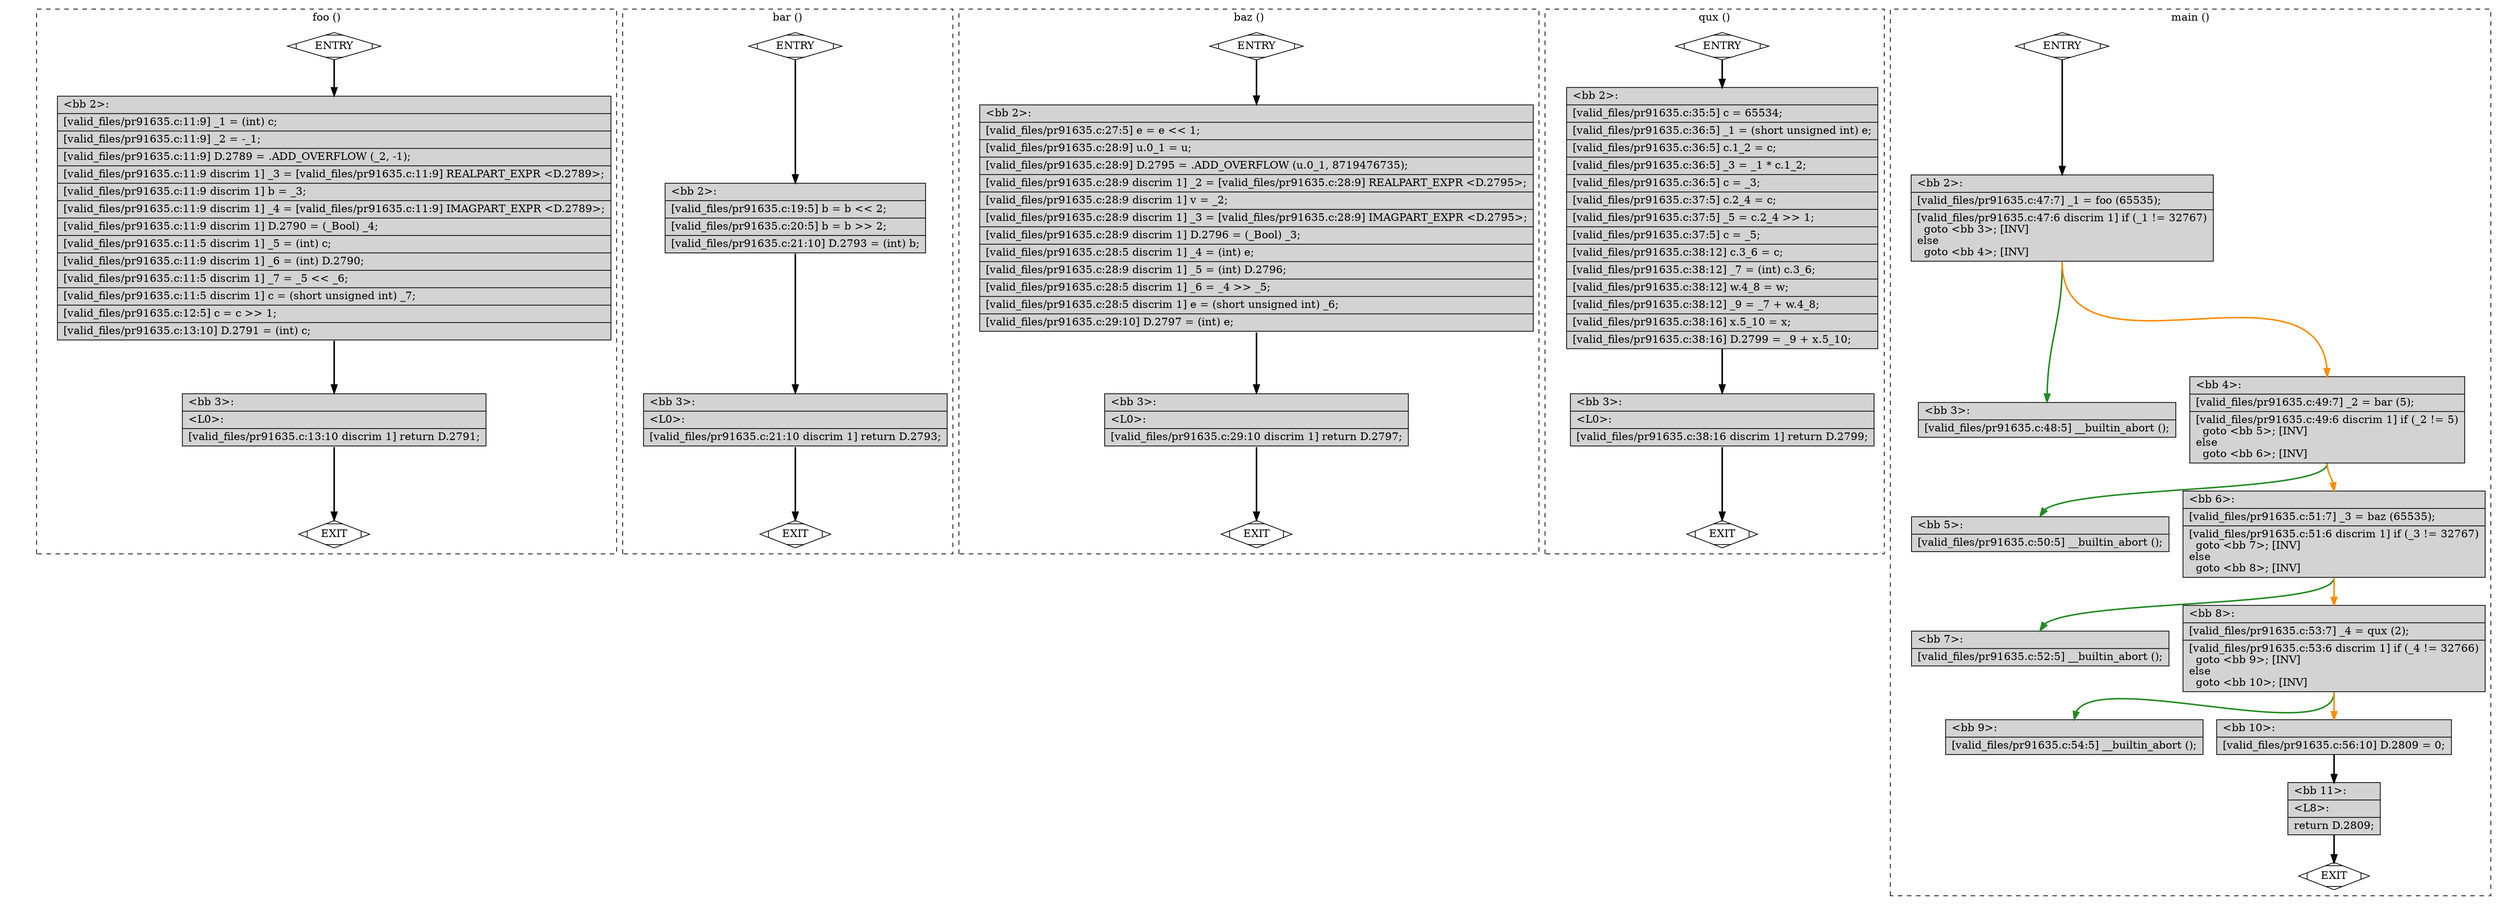 digraph "a-pr91635.c.015t.cfg" {
overlap=false;
subgraph "cluster_foo" {
	style="dashed";
	color="black";
	label="foo ()";
	fn_0_basic_block_0 [shape=Mdiamond,style=filled,fillcolor=white,label="ENTRY"];

	fn_0_basic_block_1 [shape=Mdiamond,style=filled,fillcolor=white,label="EXIT"];

	fn_0_basic_block_2 [shape=record,style=filled,fillcolor=lightgrey,label="{\<bb\ 2\>:\l\
|[valid_files/pr91635.c:11:9]\ _1\ =\ (int)\ c;\l\
|[valid_files/pr91635.c:11:9]\ _2\ =\ -_1;\l\
|[valid_files/pr91635.c:11:9]\ D.2789\ =\ .ADD_OVERFLOW\ (_2,\ -1);\l\
|[valid_files/pr91635.c:11:9\ discrim\ 1]\ _3\ =\ [valid_files/pr91635.c:11:9]\ REALPART_EXPR\ \<D.2789\>;\l\
|[valid_files/pr91635.c:11:9\ discrim\ 1]\ b\ =\ _3;\l\
|[valid_files/pr91635.c:11:9\ discrim\ 1]\ _4\ =\ [valid_files/pr91635.c:11:9]\ IMAGPART_EXPR\ \<D.2789\>;\l\
|[valid_files/pr91635.c:11:9\ discrim\ 1]\ D.2790\ =\ (_Bool)\ _4;\l\
|[valid_files/pr91635.c:11:5\ discrim\ 1]\ _5\ =\ (int)\ c;\l\
|[valid_files/pr91635.c:11:9\ discrim\ 1]\ _6\ =\ (int)\ D.2790;\l\
|[valid_files/pr91635.c:11:5\ discrim\ 1]\ _7\ =\ _5\ \<\<\ _6;\l\
|[valid_files/pr91635.c:11:5\ discrim\ 1]\ c\ =\ (short\ unsigned\ int)\ _7;\l\
|[valid_files/pr91635.c:12:5]\ c\ =\ c\ \>\>\ 1;\l\
|[valid_files/pr91635.c:13:10]\ D.2791\ =\ (int)\ c;\l\
}"];

	fn_0_basic_block_3 [shape=record,style=filled,fillcolor=lightgrey,label="{\<bb\ 3\>:\l\
|\<L0\>:\l\
|[valid_files/pr91635.c:13:10\ discrim\ 1]\ return\ D.2791;\l\
}"];

	fn_0_basic_block_0:s -> fn_0_basic_block_2:n [style="solid,bold",color=black,weight=100,constraint=true];
	fn_0_basic_block_2:s -> fn_0_basic_block_3:n [style="solid,bold",color=black,weight=100,constraint=true];
	fn_0_basic_block_3:s -> fn_0_basic_block_1:n [style="solid,bold",color=black,weight=10,constraint=true];
	fn_0_basic_block_0:s -> fn_0_basic_block_1:n [style="invis",constraint=true];
}
subgraph "cluster_bar" {
	style="dashed";
	color="black";
	label="bar ()";
	fn_1_basic_block_0 [shape=Mdiamond,style=filled,fillcolor=white,label="ENTRY"];

	fn_1_basic_block_1 [shape=Mdiamond,style=filled,fillcolor=white,label="EXIT"];

	fn_1_basic_block_2 [shape=record,style=filled,fillcolor=lightgrey,label="{\<bb\ 2\>:\l\
|[valid_files/pr91635.c:19:5]\ b\ =\ b\ \<\<\ 2;\l\
|[valid_files/pr91635.c:20:5]\ b\ =\ b\ \>\>\ 2;\l\
|[valid_files/pr91635.c:21:10]\ D.2793\ =\ (int)\ b;\l\
}"];

	fn_1_basic_block_3 [shape=record,style=filled,fillcolor=lightgrey,label="{\<bb\ 3\>:\l\
|\<L0\>:\l\
|[valid_files/pr91635.c:21:10\ discrim\ 1]\ return\ D.2793;\l\
}"];

	fn_1_basic_block_0:s -> fn_1_basic_block_2:n [style="solid,bold",color=black,weight=100,constraint=true];
	fn_1_basic_block_2:s -> fn_1_basic_block_3:n [style="solid,bold",color=black,weight=100,constraint=true];
	fn_1_basic_block_3:s -> fn_1_basic_block_1:n [style="solid,bold",color=black,weight=10,constraint=true];
	fn_1_basic_block_0:s -> fn_1_basic_block_1:n [style="invis",constraint=true];
}
subgraph "cluster_baz" {
	style="dashed";
	color="black";
	label="baz ()";
	fn_2_basic_block_0 [shape=Mdiamond,style=filled,fillcolor=white,label="ENTRY"];

	fn_2_basic_block_1 [shape=Mdiamond,style=filled,fillcolor=white,label="EXIT"];

	fn_2_basic_block_2 [shape=record,style=filled,fillcolor=lightgrey,label="{\<bb\ 2\>:\l\
|[valid_files/pr91635.c:27:5]\ e\ =\ e\ \<\<\ 1;\l\
|[valid_files/pr91635.c:28:9]\ u.0_1\ =\ u;\l\
|[valid_files/pr91635.c:28:9]\ D.2795\ =\ .ADD_OVERFLOW\ (u.0_1,\ 8719476735);\l\
|[valid_files/pr91635.c:28:9\ discrim\ 1]\ _2\ =\ [valid_files/pr91635.c:28:9]\ REALPART_EXPR\ \<D.2795\>;\l\
|[valid_files/pr91635.c:28:9\ discrim\ 1]\ v\ =\ _2;\l\
|[valid_files/pr91635.c:28:9\ discrim\ 1]\ _3\ =\ [valid_files/pr91635.c:28:9]\ IMAGPART_EXPR\ \<D.2795\>;\l\
|[valid_files/pr91635.c:28:9\ discrim\ 1]\ D.2796\ =\ (_Bool)\ _3;\l\
|[valid_files/pr91635.c:28:5\ discrim\ 1]\ _4\ =\ (int)\ e;\l\
|[valid_files/pr91635.c:28:9\ discrim\ 1]\ _5\ =\ (int)\ D.2796;\l\
|[valid_files/pr91635.c:28:5\ discrim\ 1]\ _6\ =\ _4\ \>\>\ _5;\l\
|[valid_files/pr91635.c:28:5\ discrim\ 1]\ e\ =\ (short\ unsigned\ int)\ _6;\l\
|[valid_files/pr91635.c:29:10]\ D.2797\ =\ (int)\ e;\l\
}"];

	fn_2_basic_block_3 [shape=record,style=filled,fillcolor=lightgrey,label="{\<bb\ 3\>:\l\
|\<L0\>:\l\
|[valid_files/pr91635.c:29:10\ discrim\ 1]\ return\ D.2797;\l\
}"];

	fn_2_basic_block_0:s -> fn_2_basic_block_2:n [style="solid,bold",color=black,weight=100,constraint=true];
	fn_2_basic_block_2:s -> fn_2_basic_block_3:n [style="solid,bold",color=black,weight=100,constraint=true];
	fn_2_basic_block_3:s -> fn_2_basic_block_1:n [style="solid,bold",color=black,weight=10,constraint=true];
	fn_2_basic_block_0:s -> fn_2_basic_block_1:n [style="invis",constraint=true];
}
subgraph "cluster_qux" {
	style="dashed";
	color="black";
	label="qux ()";
	fn_3_basic_block_0 [shape=Mdiamond,style=filled,fillcolor=white,label="ENTRY"];

	fn_3_basic_block_1 [shape=Mdiamond,style=filled,fillcolor=white,label="EXIT"];

	fn_3_basic_block_2 [shape=record,style=filled,fillcolor=lightgrey,label="{\<bb\ 2\>:\l\
|[valid_files/pr91635.c:35:5]\ c\ =\ 65534;\l\
|[valid_files/pr91635.c:36:5]\ _1\ =\ (short\ unsigned\ int)\ e;\l\
|[valid_files/pr91635.c:36:5]\ c.1_2\ =\ c;\l\
|[valid_files/pr91635.c:36:5]\ _3\ =\ _1\ *\ c.1_2;\l\
|[valid_files/pr91635.c:36:5]\ c\ =\ _3;\l\
|[valid_files/pr91635.c:37:5]\ c.2_4\ =\ c;\l\
|[valid_files/pr91635.c:37:5]\ _5\ =\ c.2_4\ \>\>\ 1;\l\
|[valid_files/pr91635.c:37:5]\ c\ =\ _5;\l\
|[valid_files/pr91635.c:38:12]\ c.3_6\ =\ c;\l\
|[valid_files/pr91635.c:38:12]\ _7\ =\ (int)\ c.3_6;\l\
|[valid_files/pr91635.c:38:12]\ w.4_8\ =\ w;\l\
|[valid_files/pr91635.c:38:12]\ _9\ =\ _7\ +\ w.4_8;\l\
|[valid_files/pr91635.c:38:16]\ x.5_10\ =\ x;\l\
|[valid_files/pr91635.c:38:16]\ D.2799\ =\ _9\ +\ x.5_10;\l\
}"];

	fn_3_basic_block_3 [shape=record,style=filled,fillcolor=lightgrey,label="{\<bb\ 3\>:\l\
|\<L0\>:\l\
|[valid_files/pr91635.c:38:16\ discrim\ 1]\ return\ D.2799;\l\
}"];

	fn_3_basic_block_0:s -> fn_3_basic_block_2:n [style="solid,bold",color=black,weight=100,constraint=true];
	fn_3_basic_block_2:s -> fn_3_basic_block_3:n [style="solid,bold",color=black,weight=100,constraint=true];
	fn_3_basic_block_3:s -> fn_3_basic_block_1:n [style="solid,bold",color=black,weight=10,constraint=true];
	fn_3_basic_block_0:s -> fn_3_basic_block_1:n [style="invis",constraint=true];
}
subgraph "cluster_main" {
	style="dashed";
	color="black";
	label="main ()";
	fn_4_basic_block_0 [shape=Mdiamond,style=filled,fillcolor=white,label="ENTRY"];

	fn_4_basic_block_1 [shape=Mdiamond,style=filled,fillcolor=white,label="EXIT"];

	fn_4_basic_block_2 [shape=record,style=filled,fillcolor=lightgrey,label="{\<bb\ 2\>:\l\
|[valid_files/pr91635.c:47:7]\ _1\ =\ foo\ (65535);\l\
|[valid_files/pr91635.c:47:6\ discrim\ 1]\ if\ (_1\ !=\ 32767)\l\
\ \ goto\ \<bb\ 3\>;\ [INV]\l\
else\l\
\ \ goto\ \<bb\ 4\>;\ [INV]\l\
}"];

	fn_4_basic_block_3 [shape=record,style=filled,fillcolor=lightgrey,label="{\<bb\ 3\>:\l\
|[valid_files/pr91635.c:48:5]\ __builtin_abort\ ();\l\
}"];

	fn_4_basic_block_4 [shape=record,style=filled,fillcolor=lightgrey,label="{\<bb\ 4\>:\l\
|[valid_files/pr91635.c:49:7]\ _2\ =\ bar\ (5);\l\
|[valid_files/pr91635.c:49:6\ discrim\ 1]\ if\ (_2\ !=\ 5)\l\
\ \ goto\ \<bb\ 5\>;\ [INV]\l\
else\l\
\ \ goto\ \<bb\ 6\>;\ [INV]\l\
}"];

	fn_4_basic_block_5 [shape=record,style=filled,fillcolor=lightgrey,label="{\<bb\ 5\>:\l\
|[valid_files/pr91635.c:50:5]\ __builtin_abort\ ();\l\
}"];

	fn_4_basic_block_6 [shape=record,style=filled,fillcolor=lightgrey,label="{\<bb\ 6\>:\l\
|[valid_files/pr91635.c:51:7]\ _3\ =\ baz\ (65535);\l\
|[valid_files/pr91635.c:51:6\ discrim\ 1]\ if\ (_3\ !=\ 32767)\l\
\ \ goto\ \<bb\ 7\>;\ [INV]\l\
else\l\
\ \ goto\ \<bb\ 8\>;\ [INV]\l\
}"];

	fn_4_basic_block_7 [shape=record,style=filled,fillcolor=lightgrey,label="{\<bb\ 7\>:\l\
|[valid_files/pr91635.c:52:5]\ __builtin_abort\ ();\l\
}"];

	fn_4_basic_block_8 [shape=record,style=filled,fillcolor=lightgrey,label="{\<bb\ 8\>:\l\
|[valid_files/pr91635.c:53:7]\ _4\ =\ qux\ (2);\l\
|[valid_files/pr91635.c:53:6\ discrim\ 1]\ if\ (_4\ !=\ 32766)\l\
\ \ goto\ \<bb\ 9\>;\ [INV]\l\
else\l\
\ \ goto\ \<bb\ 10\>;\ [INV]\l\
}"];

	fn_4_basic_block_9 [shape=record,style=filled,fillcolor=lightgrey,label="{\<bb\ 9\>:\l\
|[valid_files/pr91635.c:54:5]\ __builtin_abort\ ();\l\
}"];

	fn_4_basic_block_10 [shape=record,style=filled,fillcolor=lightgrey,label="{\<bb\ 10\>:\l\
|[valid_files/pr91635.c:56:10]\ D.2809\ =\ 0;\l\
}"];

	fn_4_basic_block_11 [shape=record,style=filled,fillcolor=lightgrey,label="{\<bb\ 11\>:\l\
|\<L8\>:\l\
|return\ D.2809;\l\
}"];

	fn_4_basic_block_0:s -> fn_4_basic_block_2:n [style="solid,bold",color=black,weight=100,constraint=true];
	fn_4_basic_block_2:s -> fn_4_basic_block_3:n [style="solid,bold",color=forestgreen,weight=10,constraint=true];
	fn_4_basic_block_2:s -> fn_4_basic_block_4:n [style="solid,bold",color=darkorange,weight=10,constraint=true];
	fn_4_basic_block_4:s -> fn_4_basic_block_5:n [style="solid,bold",color=forestgreen,weight=10,constraint=true];
	fn_4_basic_block_4:s -> fn_4_basic_block_6:n [style="solid,bold",color=darkorange,weight=10,constraint=true];
	fn_4_basic_block_6:s -> fn_4_basic_block_7:n [style="solid,bold",color=forestgreen,weight=10,constraint=true];
	fn_4_basic_block_6:s -> fn_4_basic_block_8:n [style="solid,bold",color=darkorange,weight=10,constraint=true];
	fn_4_basic_block_8:s -> fn_4_basic_block_9:n [style="solid,bold",color=forestgreen,weight=10,constraint=true];
	fn_4_basic_block_8:s -> fn_4_basic_block_10:n [style="solid,bold",color=darkorange,weight=10,constraint=true];
	fn_4_basic_block_10:s -> fn_4_basic_block_11:n [style="solid,bold",color=black,weight=100,constraint=true];
	fn_4_basic_block_11:s -> fn_4_basic_block_1:n [style="solid,bold",color=black,weight=10,constraint=true];
	fn_4_basic_block_0:s -> fn_4_basic_block_1:n [style="invis",constraint=true];
}
}

